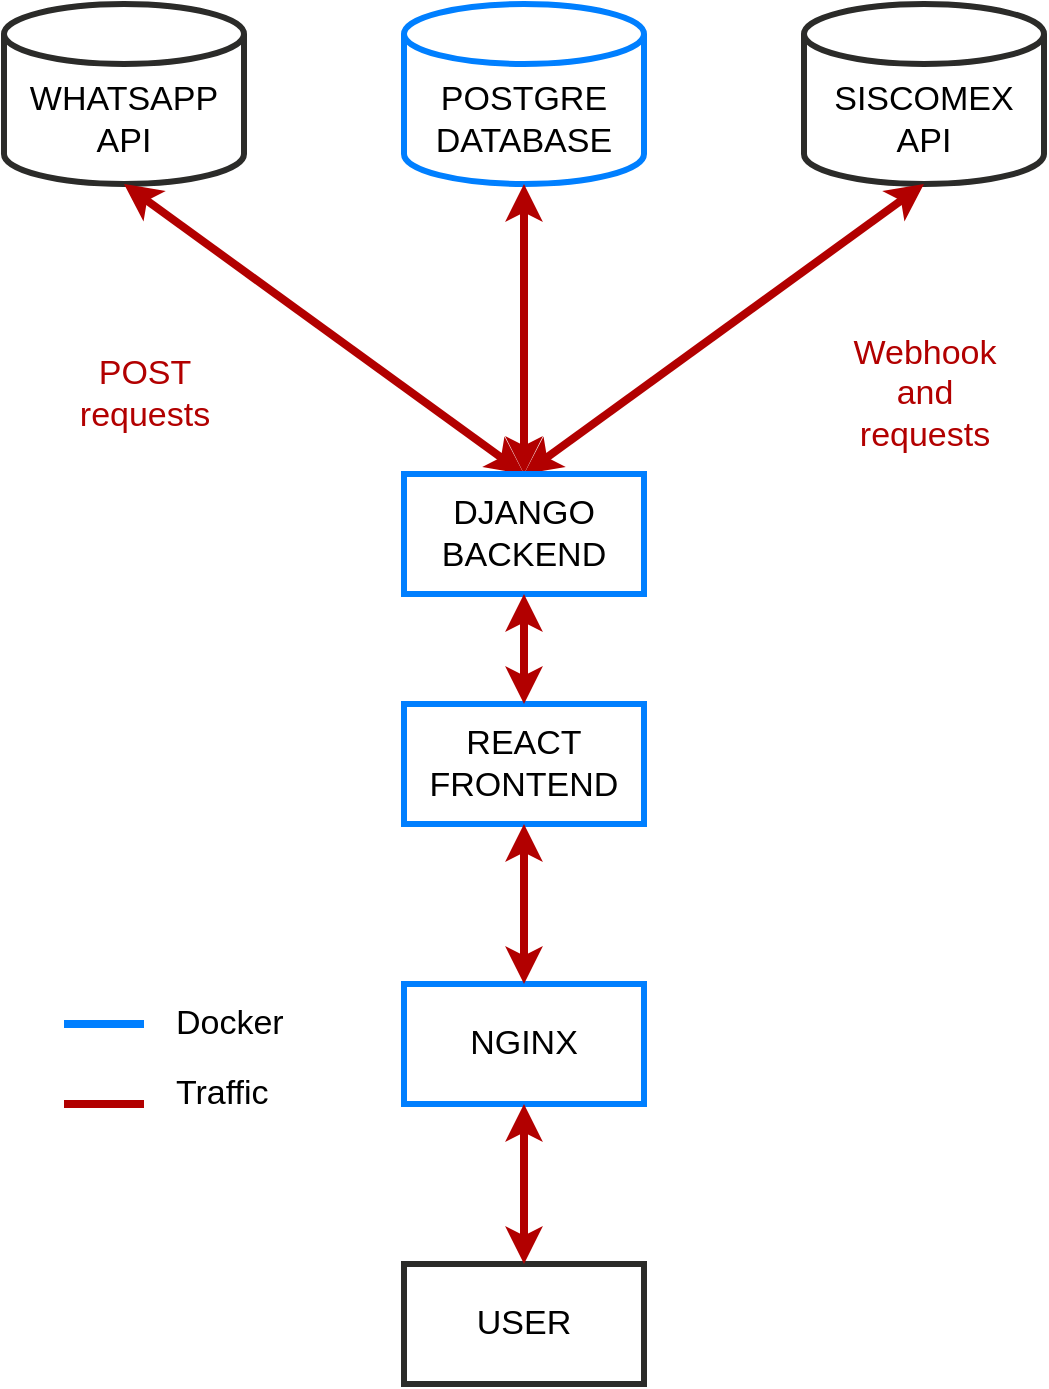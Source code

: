 <mxfile>
    <diagram id="DjfkymxxBYFJ7ZmLiojK" name="Page-1">
        <mxGraphModel dx="1627" dy="1185" grid="1" gridSize="10" guides="1" tooltips="1" connect="1" arrows="1" fold="1" page="1" pageScale="1" pageWidth="850" pageHeight="1100" background="#ffffff" math="0" shadow="0">
            <root>
                <mxCell id="0"/>
                <mxCell id="1" parent="0"/>
                <mxCell id="20" value="" style="endArrow=none;html=1;strokeColor=#007FFF;strokeWidth=4;fontSize=17;fontColor=#000000;" edge="1" parent="1">
                    <mxGeometry width="50" height="50" relative="1" as="geometry">
                        <mxPoint x="200" y="620" as="sourcePoint"/>
                        <mxPoint x="240" y="620" as="targetPoint"/>
                    </mxGeometry>
                </mxCell>
                <mxCell id="23" value="" style="endArrow=none;html=1;strokeColor=#B20000;strokeWidth=4;fontSize=17;fontColor=#000000;" edge="1" parent="1">
                    <mxGeometry width="50" height="50" relative="1" as="geometry">
                        <mxPoint x="200" y="660" as="sourcePoint"/>
                        <mxPoint x="240" y="660" as="targetPoint"/>
                    </mxGeometry>
                </mxCell>
                <mxCell id="30" value="" style="group" vertex="1" connectable="0" parent="1">
                    <mxGeometry x="170" y="110" width="520" height="690" as="geometry"/>
                </mxCell>
                <mxCell id="19" value="" style="group" vertex="1" connectable="0" parent="30">
                    <mxGeometry width="520" height="585" as="geometry"/>
                </mxCell>
                <mxCell id="7" value="POSTGRE&lt;br&gt;DATABASE" style="shape=cylinder3;whiteSpace=wrap;html=1;boundedLbl=1;backgroundOutline=1;size=15;strokeColor=#007FFF;strokeWidth=3;fontSize=17;fontColor=#000000;fillColor=#FFFFFF;" vertex="1" parent="19">
                    <mxGeometry x="200" width="120" height="90" as="geometry"/>
                </mxCell>
                <mxCell id="8" value="SISCOMEX&lt;br&gt;API" style="shape=cylinder3;whiteSpace=wrap;html=1;boundedLbl=1;backgroundOutline=1;size=15;strokeColor=#2B2B29;strokeWidth=3;fontSize=17;fontColor=#000000;fillColor=#FFFFFF;" vertex="1" parent="19">
                    <mxGeometry x="400" width="120" height="90" as="geometry"/>
                </mxCell>
                <mxCell id="10" value="" style="endArrow=classic;startArrow=classic;html=1;fontSize=17;fontColor=#000000;entryX=0.5;entryY=1;entryDx=0;entryDy=0;entryPerimeter=0;exitX=0.5;exitY=0;exitDx=0;exitDy=0;strokeColor=#B20000;fillColor=#e51400;strokeWidth=4;" edge="1" parent="19" source="4" target="7">
                    <mxGeometry width="50" height="50" relative="1" as="geometry">
                        <mxPoint x="230" y="380" as="sourcePoint"/>
                        <mxPoint x="280" y="330" as="targetPoint"/>
                    </mxGeometry>
                </mxCell>
                <mxCell id="11" value="" style="endArrow=classic;startArrow=classic;html=1;strokeColor=#B20000;strokeWidth=4;fontSize=17;fontColor=#000000;exitX=0.5;exitY=0;exitDx=0;exitDy=0;entryX=0.5;entryY=1;entryDx=0;entryDy=0;entryPerimeter=0;fillColor=#e51400;" edge="1" parent="19" source="4" target="8">
                    <mxGeometry width="50" height="50" relative="1" as="geometry">
                        <mxPoint x="285" y="210" as="sourcePoint"/>
                        <mxPoint x="335" y="160" as="targetPoint"/>
                    </mxGeometry>
                </mxCell>
                <mxCell id="15" value="WHATSAPP&lt;br&gt;API" style="shape=cylinder3;whiteSpace=wrap;html=1;boundedLbl=1;backgroundOutline=1;size=15;strokeColor=#2B2B29;strokeWidth=3;fontSize=17;fontColor=#000000;fillColor=#FFFFFF;" vertex="1" parent="19">
                    <mxGeometry width="120" height="90" as="geometry"/>
                </mxCell>
                <mxCell id="16" value="" style="endArrow=classic;startArrow=classic;html=1;strokeColor=#B20000;strokeWidth=4;fontSize=17;fontColor=#000000;entryX=0.5;entryY=0;entryDx=0;entryDy=0;exitX=0.5;exitY=1;exitDx=0;exitDy=0;exitPerimeter=0;fillColor=#e51400;" edge="1" parent="19" source="15" target="4">
                    <mxGeometry width="50" height="50" relative="1" as="geometry">
                        <mxPoint x="230" y="360" as="sourcePoint"/>
                        <mxPoint x="280" y="310" as="targetPoint"/>
                    </mxGeometry>
                </mxCell>
                <mxCell id="18" value="" style="group" vertex="1" connectable="0" parent="19">
                    <mxGeometry x="200" y="235" width="120" height="350" as="geometry"/>
                </mxCell>
                <mxCell id="3" value="NGINX" style="rounded=0;whiteSpace=wrap;html=1;strokeColor=#007FFF;strokeWidth=3;fontSize=17;fontColor=#000000;fillColor=#FFFFFF;" vertex="1" parent="18">
                    <mxGeometry y="255" width="120" height="60" as="geometry"/>
                </mxCell>
                <mxCell id="4" value="DJANGO&lt;br&gt;BACKEND" style="rounded=0;whiteSpace=wrap;html=1;strokeColor=#007FFF;strokeWidth=3;fontSize=17;fontColor=#000000;fillColor=#FFFFFF;" vertex="1" parent="18">
                    <mxGeometry width="120" height="60" as="geometry"/>
                </mxCell>
                <mxCell id="5" value="REACT&lt;br&gt;FRONTEND" style="rounded=0;whiteSpace=wrap;html=1;strokeColor=#007FFF;strokeWidth=3;fontSize=17;fontColor=#000000;fillColor=#FFFFFF;" vertex="1" parent="18">
                    <mxGeometry y="115" width="120" height="60" as="geometry"/>
                </mxCell>
                <mxCell id="13" value="" style="endArrow=classic;startArrow=classic;html=1;strokeColor=#B20000;strokeWidth=4;fontSize=17;fontColor=#000000;entryX=0.5;entryY=1;entryDx=0;entryDy=0;exitX=0.5;exitY=0;exitDx=0;exitDy=0;fillColor=#e51400;" edge="1" parent="18" source="3" target="5">
                    <mxGeometry width="50" height="50" relative="1" as="geometry">
                        <mxPoint x="360" y="490" as="sourcePoint"/>
                        <mxPoint x="360" y="440" as="targetPoint"/>
                    </mxGeometry>
                </mxCell>
                <mxCell id="29" value="" style="endArrow=classic;startArrow=classic;html=1;strokeColor=#B20000;strokeWidth=4;fontSize=17;fontColor=#000000;exitX=0.5;exitY=0;exitDx=0;exitDy=0;entryX=0.5;entryY=1;entryDx=0;entryDy=0;fillColor=#e51400;" edge="1" parent="18" source="5" target="4">
                    <mxGeometry width="50" height="50" relative="1" as="geometry">
                        <mxPoint x="55" y="140" as="sourcePoint"/>
                        <mxPoint x="55" y="60" as="targetPoint"/>
                    </mxGeometry>
                </mxCell>
                <mxCell id="21" value="Docker" style="text;strokeColor=none;fillColor=none;align=left;verticalAlign=middle;spacingLeft=4;spacingRight=4;overflow=hidden;points=[[0,0.5],[1,0.5]];portConstraint=eastwest;rotatable=0;whiteSpace=wrap;html=1;strokeWidth=3;fontSize=17;fontColor=#000000;" vertex="1" parent="19">
                    <mxGeometry x="80" y="495" width="80" height="30" as="geometry"/>
                </mxCell>
                <mxCell id="22" value="Traffic" style="text;strokeColor=none;fillColor=none;align=left;verticalAlign=middle;spacingLeft=4;spacingRight=4;overflow=hidden;points=[[0,0.5],[1,0.5]];portConstraint=eastwest;rotatable=0;whiteSpace=wrap;html=1;strokeWidth=3;fontSize=17;fontColor=#000000;" vertex="1" parent="19">
                    <mxGeometry x="80" y="530" width="80" height="30" as="geometry"/>
                </mxCell>
                <mxCell id="31" value="Webhook&lt;br&gt;and&lt;br&gt;requests" style="text;html=1;align=center;verticalAlign=middle;resizable=0;points=[];autosize=1;strokeColor=none;fillColor=none;fontSize=17;fontColor=#B20000;" vertex="1" parent="19">
                    <mxGeometry x="410" y="160" width="100" height="70" as="geometry"/>
                </mxCell>
                <mxCell id="32" value="POST&lt;br&gt;requests" style="text;html=1;align=center;verticalAlign=middle;resizable=0;points=[];autosize=1;strokeColor=none;fillColor=none;fontSize=17;fontColor=#B20000;" vertex="1" parent="19">
                    <mxGeometry x="25" y="170" width="90" height="50" as="geometry"/>
                </mxCell>
                <mxCell id="2" value="&lt;font style=&quot;font-size: 17px;&quot; color=&quot;#000000&quot;&gt;USER&lt;/font&gt;" style="rounded=0;whiteSpace=wrap;html=1;strokeColor=#2B2B29;fillColor=#FFFFFF;strokeWidth=3;" vertex="1" parent="30">
                    <mxGeometry x="200" y="630" width="120" height="60" as="geometry"/>
                </mxCell>
                <mxCell id="14" value="" style="endArrow=classic;startArrow=classic;html=1;strokeColor=#B20000;strokeWidth=4;fontSize=17;fontColor=#000000;exitX=0.5;exitY=0;exitDx=0;exitDy=0;entryX=0.5;entryY=1;entryDx=0;entryDy=0;fillColor=#e51400;" edge="1" parent="30" source="2" target="3">
                    <mxGeometry width="50" height="50" relative="1" as="geometry">
                        <mxPoint x="680" y="935" as="sourcePoint"/>
                        <mxPoint x="730" y="885" as="targetPoint"/>
                    </mxGeometry>
                </mxCell>
            </root>
        </mxGraphModel>
    </diagram>
</mxfile>